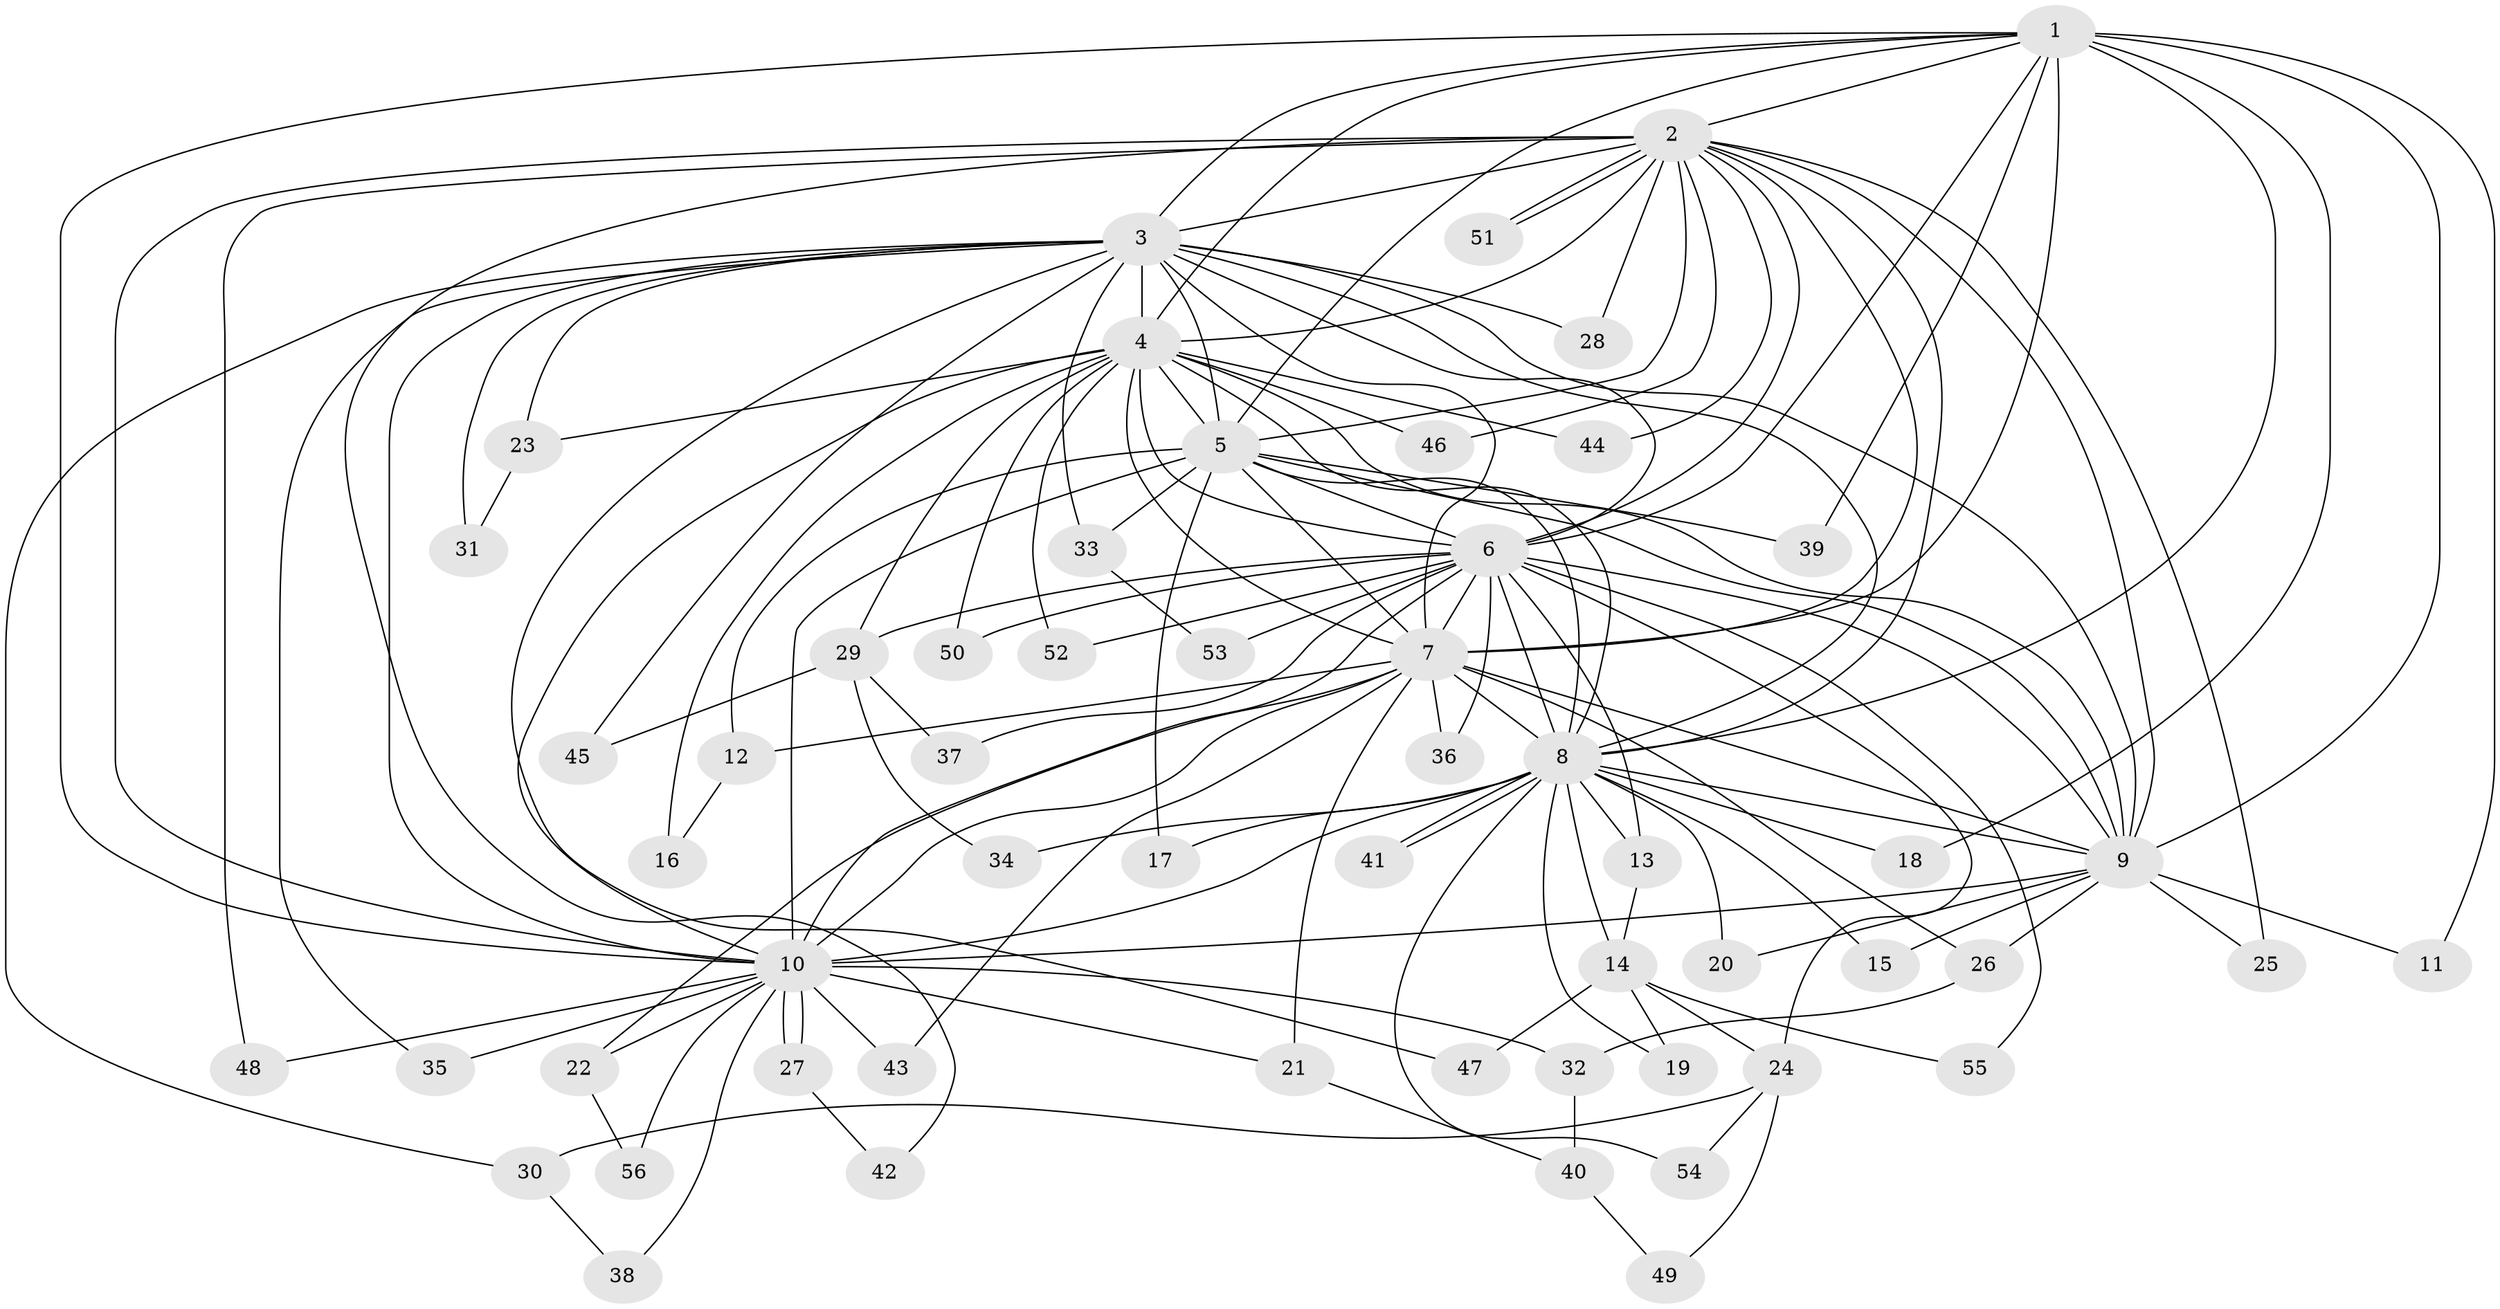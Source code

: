 // coarse degree distribution, {9: 0.02564102564102564, 15: 0.05128205128205128, 17: 0.02564102564102564, 11: 0.02564102564102564, 14: 0.02564102564102564, 18: 0.02564102564102564, 12: 0.02564102564102564, 16: 0.02564102564102564, 5: 0.05128205128205128, 2: 0.5384615384615384, 3: 0.1282051282051282, 4: 0.05128205128205128}
// Generated by graph-tools (version 1.1) at 2025/23/03/03/25 07:23:45]
// undirected, 56 vertices, 137 edges
graph export_dot {
graph [start="1"]
  node [color=gray90,style=filled];
  1;
  2;
  3;
  4;
  5;
  6;
  7;
  8;
  9;
  10;
  11;
  12;
  13;
  14;
  15;
  16;
  17;
  18;
  19;
  20;
  21;
  22;
  23;
  24;
  25;
  26;
  27;
  28;
  29;
  30;
  31;
  32;
  33;
  34;
  35;
  36;
  37;
  38;
  39;
  40;
  41;
  42;
  43;
  44;
  45;
  46;
  47;
  48;
  49;
  50;
  51;
  52;
  53;
  54;
  55;
  56;
  1 -- 2;
  1 -- 3;
  1 -- 4;
  1 -- 5;
  1 -- 6;
  1 -- 7;
  1 -- 8;
  1 -- 9;
  1 -- 10;
  1 -- 11;
  1 -- 18;
  1 -- 39;
  2 -- 3;
  2 -- 4;
  2 -- 5;
  2 -- 6;
  2 -- 7;
  2 -- 8;
  2 -- 9;
  2 -- 10;
  2 -- 25;
  2 -- 28;
  2 -- 42;
  2 -- 44;
  2 -- 46;
  2 -- 48;
  2 -- 51;
  2 -- 51;
  3 -- 4;
  3 -- 5;
  3 -- 6;
  3 -- 7;
  3 -- 8;
  3 -- 9;
  3 -- 10;
  3 -- 23;
  3 -- 28;
  3 -- 30;
  3 -- 31;
  3 -- 33;
  3 -- 35;
  3 -- 45;
  3 -- 47;
  4 -- 5;
  4 -- 6;
  4 -- 7;
  4 -- 8;
  4 -- 9;
  4 -- 10;
  4 -- 16;
  4 -- 23;
  4 -- 29;
  4 -- 44;
  4 -- 46;
  4 -- 50;
  4 -- 52;
  5 -- 6;
  5 -- 7;
  5 -- 8;
  5 -- 9;
  5 -- 10;
  5 -- 12;
  5 -- 17;
  5 -- 33;
  5 -- 39;
  6 -- 7;
  6 -- 8;
  6 -- 9;
  6 -- 10;
  6 -- 13;
  6 -- 24;
  6 -- 29;
  6 -- 36;
  6 -- 37;
  6 -- 50;
  6 -- 52;
  6 -- 53;
  6 -- 55;
  7 -- 8;
  7 -- 9;
  7 -- 10;
  7 -- 12;
  7 -- 21;
  7 -- 22;
  7 -- 26;
  7 -- 36;
  7 -- 43;
  8 -- 9;
  8 -- 10;
  8 -- 13;
  8 -- 14;
  8 -- 15;
  8 -- 17;
  8 -- 18;
  8 -- 19;
  8 -- 20;
  8 -- 34;
  8 -- 41;
  8 -- 41;
  8 -- 54;
  9 -- 10;
  9 -- 11;
  9 -- 15;
  9 -- 20;
  9 -- 25;
  9 -- 26;
  10 -- 21;
  10 -- 22;
  10 -- 27;
  10 -- 27;
  10 -- 32;
  10 -- 35;
  10 -- 38;
  10 -- 43;
  10 -- 48;
  10 -- 56;
  12 -- 16;
  13 -- 14;
  14 -- 19;
  14 -- 24;
  14 -- 47;
  14 -- 55;
  21 -- 40;
  22 -- 56;
  23 -- 31;
  24 -- 30;
  24 -- 49;
  24 -- 54;
  26 -- 32;
  27 -- 42;
  29 -- 34;
  29 -- 37;
  29 -- 45;
  30 -- 38;
  32 -- 40;
  33 -- 53;
  40 -- 49;
}

